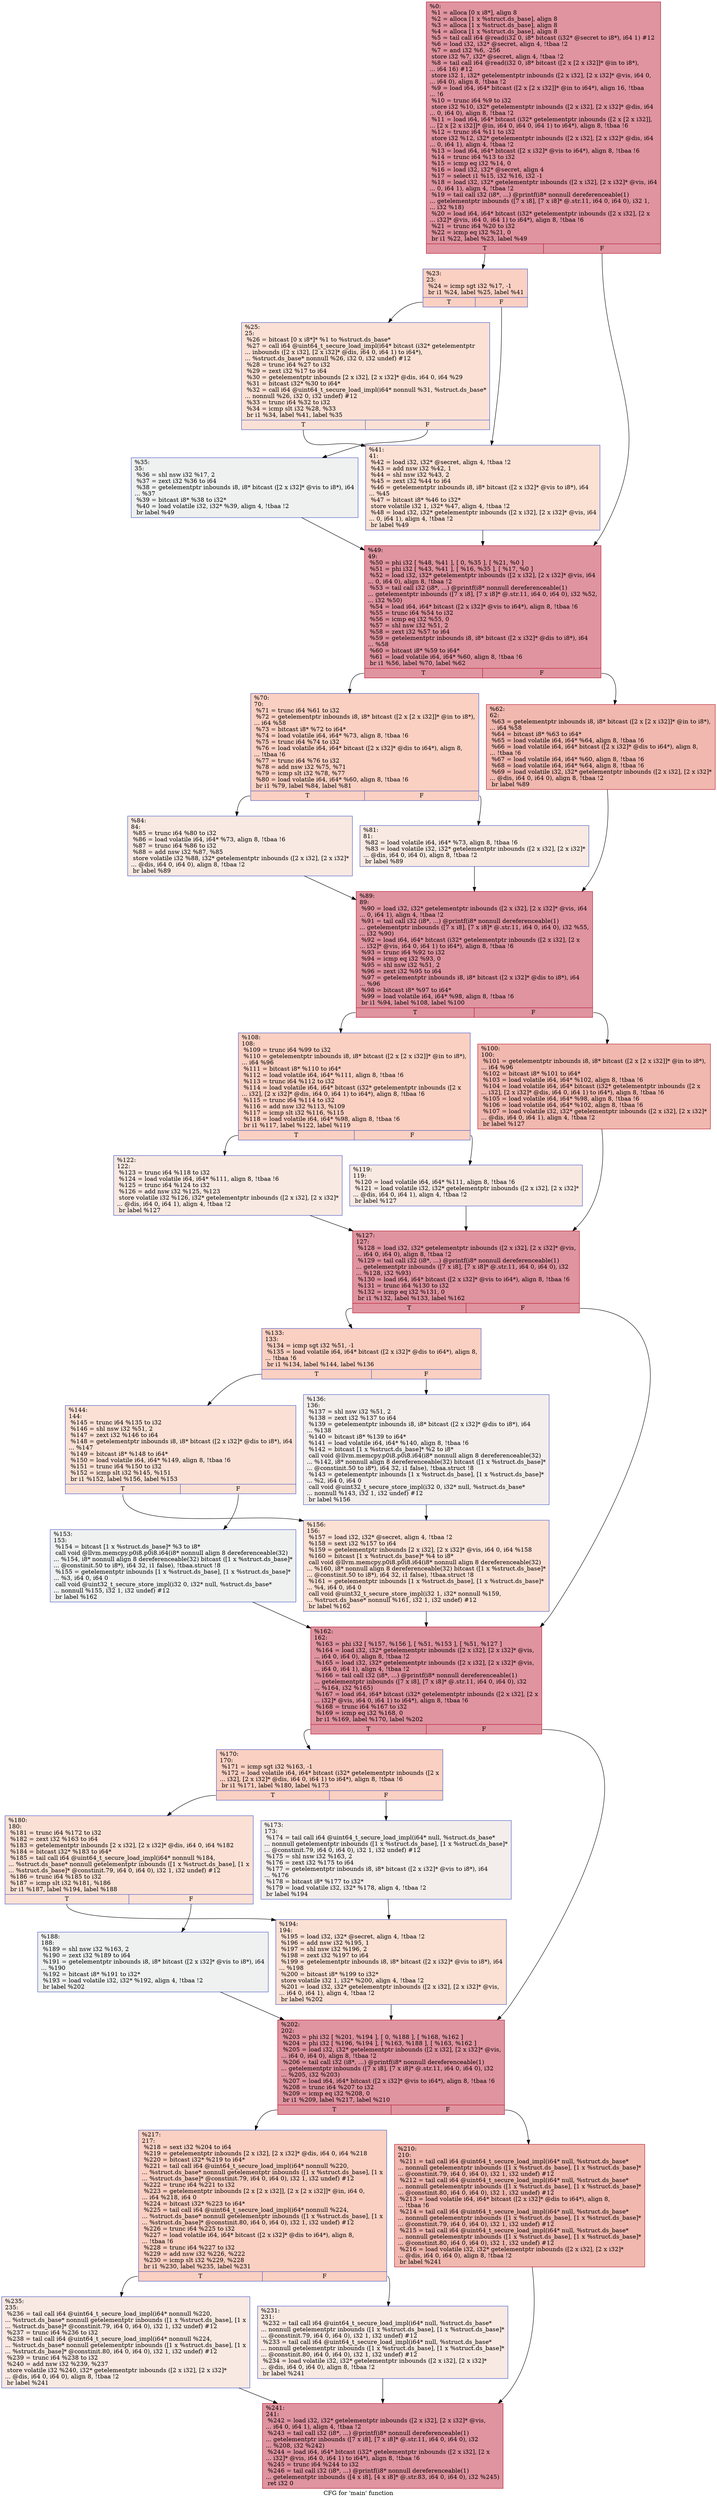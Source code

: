 digraph "CFG for 'main' function" {
	label="CFG for 'main' function";

	Node0x529220 [shape=record,color="#b70d28ff", style=filled, fillcolor="#b70d2870",label="{%0:\l  %1 = alloca [0 x i8*], align 8\l  %2 = alloca [1 x %struct.ds_base], align 8\l  %3 = alloca [1 x %struct.ds_base], align 8\l  %4 = alloca [1 x %struct.ds_base], align 8\l  %5 = tail call i64 @read(i32 0, i8* bitcast (i32* @secret to i8*), i64 1) #12\l  %6 = load i32, i32* @secret, align 4, !tbaa !2\l  %7 = and i32 %6, -256\l  store i32 %7, i32* @secret, align 4, !tbaa !2\l  %8 = tail call i64 @read(i32 0, i8* bitcast ([2 x [2 x i32]]* @in to i8*),\l... i64 16) #12\l  store i32 1, i32* getelementptr inbounds ([2 x i32], [2 x i32]* @vis, i64 0,\l... i64 0), align 8, !tbaa !2\l  %9 = load i64, i64* bitcast ([2 x [2 x i32]]* @in to i64*), align 16, !tbaa\l... !6\l  %10 = trunc i64 %9 to i32\l  store i32 %10, i32* getelementptr inbounds ([2 x i32], [2 x i32]* @dis, i64\l... 0, i64 0), align 8, !tbaa !2\l  %11 = load i64, i64* bitcast (i32* getelementptr inbounds ([2 x [2 x i32]],\l... [2 x [2 x i32]]* @in, i64 0, i64 0, i64 1) to i64*), align 8, !tbaa !6\l  %12 = trunc i64 %11 to i32\l  store i32 %12, i32* getelementptr inbounds ([2 x i32], [2 x i32]* @dis, i64\l... 0, i64 1), align 4, !tbaa !2\l  %13 = load i64, i64* bitcast ([2 x i32]* @vis to i64*), align 8, !tbaa !6\l  %14 = trunc i64 %13 to i32\l  %15 = icmp eq i32 %14, 0\l  %16 = load i32, i32* @secret, align 4\l  %17 = select i1 %15, i32 %16, i32 -1\l  %18 = load i32, i32* getelementptr inbounds ([2 x i32], [2 x i32]* @vis, i64\l... 0, i64 1), align 4, !tbaa !2\l  %19 = tail call i32 (i8*, ...) @printf(i8* nonnull dereferenceable(1)\l... getelementptr inbounds ([7 x i8], [7 x i8]* @.str.11, i64 0, i64 0), i32 1,\l... i32 %18)\l  %20 = load i64, i64* bitcast (i32* getelementptr inbounds ([2 x i32], [2 x\l... i32]* @vis, i64 0, i64 1) to i64*), align 8, !tbaa !6\l  %21 = trunc i64 %20 to i32\l  %22 = icmp eq i32 %21, 0\l  br i1 %22, label %23, label %49\l|{<s0>T|<s1>F}}"];
	Node0x529220:s0 -> Node0x51a9b0;
	Node0x529220:s1 -> Node0x51aa40;
	Node0x51a9b0 [shape=record,color="#3d50c3ff", style=filled, fillcolor="#f3947570",label="{%23:\l23:                                               \l  %24 = icmp sgt i32 %17, -1\l  br i1 %24, label %25, label %41\l|{<s0>T|<s1>F}}"];
	Node0x51a9b0:s0 -> Node0x51ac10;
	Node0x51a9b0:s1 -> Node0x51ac60;
	Node0x51ac10 [shape=record,color="#3d50c3ff", style=filled, fillcolor="#f7bca170",label="{%25:\l25:                                               \l  %26 = bitcast [0 x i8*]* %1 to %struct.ds_base*\l  %27 = call i64 @uint64_t_secure_load_impl(i64* bitcast (i32* getelementptr\l... inbounds ([2 x i32], [2 x i32]* @dis, i64 0, i64 1) to i64*),\l... %struct.ds_base* nonnull %26, i32 0, i32 undef) #12\l  %28 = trunc i64 %27 to i32\l  %29 = zext i32 %17 to i64\l  %30 = getelementptr inbounds [2 x i32], [2 x i32]* @dis, i64 0, i64 %29\l  %31 = bitcast i32* %30 to i64*\l  %32 = call i64 @uint64_t_secure_load_impl(i64* nonnull %31, %struct.ds_base*\l... nonnull %26, i32 0, i32 undef) #12\l  %33 = trunc i64 %32 to i32\l  %34 = icmp slt i32 %28, %33\l  br i1 %34, label %41, label %35\l|{<s0>T|<s1>F}}"];
	Node0x51ac10:s0 -> Node0x51ac60;
	Node0x51ac10:s1 -> Node0x52c7b0;
	Node0x52c7b0 [shape=record,color="#3d50c3ff", style=filled, fillcolor="#dbdcde70",label="{%35:\l35:                                               \l  %36 = shl nsw i32 %17, 2\l  %37 = zext i32 %36 to i64\l  %38 = getelementptr inbounds i8, i8* bitcast ([2 x i32]* @vis to i8*), i64\l... %37\l  %39 = bitcast i8* %38 to i32*\l  %40 = load volatile i32, i32* %39, align 4, !tbaa !2\l  br label %49\l}"];
	Node0x52c7b0 -> Node0x51aa40;
	Node0x51ac60 [shape=record,color="#3d50c3ff", style=filled, fillcolor="#f7b99e70",label="{%41:\l41:                                               \l  %42 = load i32, i32* @secret, align 4, !tbaa !2\l  %43 = add nsw i32 %42, 1\l  %44 = shl nsw i32 %43, 2\l  %45 = zext i32 %44 to i64\l  %46 = getelementptr inbounds i8, i8* bitcast ([2 x i32]* @vis to i8*), i64\l... %45\l  %47 = bitcast i8* %46 to i32*\l  store volatile i32 1, i32* %47, align 4, !tbaa !2\l  %48 = load i32, i32* getelementptr inbounds ([2 x i32], [2 x i32]* @vis, i64\l... 0, i64 1), align 4, !tbaa !2\l  br label %49\l}"];
	Node0x51ac60 -> Node0x51aa40;
	Node0x51aa40 [shape=record,color="#b70d28ff", style=filled, fillcolor="#b70d2870",label="{%49:\l49:                                               \l  %50 = phi i32 [ %48, %41 ], [ 0, %35 ], [ %21, %0 ]\l  %51 = phi i32 [ %43, %41 ], [ %16, %35 ], [ %17, %0 ]\l  %52 = load i32, i32* getelementptr inbounds ([2 x i32], [2 x i32]* @vis, i64\l... 0, i64 0), align 8, !tbaa !2\l  %53 = tail call i32 (i8*, ...) @printf(i8* nonnull dereferenceable(1)\l... getelementptr inbounds ([7 x i8], [7 x i8]* @.str.11, i64 0, i64 0), i32 %52,\l... i32 %50)\l  %54 = load i64, i64* bitcast ([2 x i32]* @vis to i64*), align 8, !tbaa !6\l  %55 = trunc i64 %54 to i32\l  %56 = icmp eq i32 %55, 0\l  %57 = shl nsw i32 %51, 2\l  %58 = zext i32 %57 to i64\l  %59 = getelementptr inbounds i8, i8* bitcast ([2 x i32]* @dis to i8*), i64\l... %58\l  %60 = bitcast i8* %59 to i64*\l  %61 = load volatile i64, i64* %60, align 8, !tbaa !6\l  br i1 %56, label %70, label %62\l|{<s0>T|<s1>F}}"];
	Node0x51aa40:s0 -> Node0x52d790;
	Node0x51aa40:s1 -> Node0x52d7e0;
	Node0x52d7e0 [shape=record,color="#b70d28ff", style=filled, fillcolor="#dc5d4a70",label="{%62:\l62:                                               \l  %63 = getelementptr inbounds i8, i8* bitcast ([2 x [2 x i32]]* @in to i8*),\l... i64 %58\l  %64 = bitcast i8* %63 to i64*\l  %65 = load volatile i64, i64* %64, align 8, !tbaa !6\l  %66 = load volatile i64, i64* bitcast ([2 x i32]* @dis to i64*), align 8,\l... !tbaa !6\l  %67 = load volatile i64, i64* %60, align 8, !tbaa !6\l  %68 = load volatile i64, i64* %64, align 8, !tbaa !6\l  %69 = load volatile i32, i32* getelementptr inbounds ([2 x i32], [2 x i32]*\l... @dis, i64 0, i64 0), align 8, !tbaa !2\l  br label %89\l}"];
	Node0x52d7e0 -> Node0x52e030;
	Node0x52d790 [shape=record,color="#3d50c3ff", style=filled, fillcolor="#f3947570",label="{%70:\l70:                                               \l  %71 = trunc i64 %61 to i32\l  %72 = getelementptr inbounds i8, i8* bitcast ([2 x [2 x i32]]* @in to i8*),\l... i64 %58\l  %73 = bitcast i8* %72 to i64*\l  %74 = load volatile i64, i64* %73, align 8, !tbaa !6\l  %75 = trunc i64 %74 to i32\l  %76 = load volatile i64, i64* bitcast ([2 x i32]* @dis to i64*), align 8,\l... !tbaa !6\l  %77 = trunc i64 %76 to i32\l  %78 = add nsw i32 %75, %71\l  %79 = icmp slt i32 %78, %77\l  %80 = load volatile i64, i64* %60, align 8, !tbaa !6\l  br i1 %79, label %84, label %81\l|{<s0>T|<s1>F}}"];
	Node0x52d790:s0 -> Node0x52e5c0;
	Node0x52d790:s1 -> Node0x52e610;
	Node0x52e610 [shape=record,color="#3d50c3ff", style=filled, fillcolor="#efcebd70",label="{%81:\l81:                                               \l  %82 = load volatile i64, i64* %73, align 8, !tbaa !6\l  %83 = load volatile i32, i32* getelementptr inbounds ([2 x i32], [2 x i32]*\l... @dis, i64 0, i64 0), align 8, !tbaa !2\l  br label %89\l}"];
	Node0x52e610 -> Node0x52e030;
	Node0x52e5c0 [shape=record,color="#3d50c3ff", style=filled, fillcolor="#efcebd70",label="{%84:\l84:                                               \l  %85 = trunc i64 %80 to i32\l  %86 = load volatile i64, i64* %73, align 8, !tbaa !6\l  %87 = trunc i64 %86 to i32\l  %88 = add nsw i32 %87, %85\l  store volatile i32 %88, i32* getelementptr inbounds ([2 x i32], [2 x i32]*\l... @dis, i64 0, i64 0), align 8, !tbaa !2\l  br label %89\l}"];
	Node0x52e5c0 -> Node0x52e030;
	Node0x52e030 [shape=record,color="#b70d28ff", style=filled, fillcolor="#b70d2870",label="{%89:\l89:                                               \l  %90 = load i32, i32* getelementptr inbounds ([2 x i32], [2 x i32]* @vis, i64\l... 0, i64 1), align 4, !tbaa !2\l  %91 = tail call i32 (i8*, ...) @printf(i8* nonnull dereferenceable(1)\l... getelementptr inbounds ([7 x i8], [7 x i8]* @.str.11, i64 0, i64 0), i32 %55,\l... i32 %90)\l  %92 = load i64, i64* bitcast (i32* getelementptr inbounds ([2 x i32], [2 x\l... i32]* @vis, i64 0, i64 1) to i64*), align 8, !tbaa !6\l  %93 = trunc i64 %92 to i32\l  %94 = icmp eq i32 %93, 0\l  %95 = shl nsw i32 %51, 2\l  %96 = zext i32 %95 to i64\l  %97 = getelementptr inbounds i8, i8* bitcast ([2 x i32]* @dis to i8*), i64\l... %96\l  %98 = bitcast i8* %97 to i64*\l  %99 = load volatile i64, i64* %98, align 8, !tbaa !6\l  br i1 %94, label %108, label %100\l|{<s0>T|<s1>F}}"];
	Node0x52e030:s0 -> Node0x52f110;
	Node0x52e030:s1 -> Node0x52f160;
	Node0x52f160 [shape=record,color="#b70d28ff", style=filled, fillcolor="#dc5d4a70",label="{%100:\l100:                                              \l  %101 = getelementptr inbounds i8, i8* bitcast ([2 x [2 x i32]]* @in to i8*),\l... i64 %96\l  %102 = bitcast i8* %101 to i64*\l  %103 = load volatile i64, i64* %102, align 8, !tbaa !6\l  %104 = load volatile i64, i64* bitcast (i32* getelementptr inbounds ([2 x\l... i32], [2 x i32]* @dis, i64 0, i64 1) to i64*), align 8, !tbaa !6\l  %105 = load volatile i64, i64* %98, align 8, !tbaa !6\l  %106 = load volatile i64, i64* %102, align 8, !tbaa !6\l  %107 = load volatile i32, i32* getelementptr inbounds ([2 x i32], [2 x i32]*\l... @dis, i64 0, i64 1), align 4, !tbaa !2\l  br label %127\l}"];
	Node0x52f160 -> Node0x52f5a0;
	Node0x52f110 [shape=record,color="#3d50c3ff", style=filled, fillcolor="#f3947570",label="{%108:\l108:                                              \l  %109 = trunc i64 %99 to i32\l  %110 = getelementptr inbounds i8, i8* bitcast ([2 x [2 x i32]]* @in to i8*),\l... i64 %96\l  %111 = bitcast i8* %110 to i64*\l  %112 = load volatile i64, i64* %111, align 8, !tbaa !6\l  %113 = trunc i64 %112 to i32\l  %114 = load volatile i64, i64* bitcast (i32* getelementptr inbounds ([2 x\l... i32], [2 x i32]* @dis, i64 0, i64 1) to i64*), align 8, !tbaa !6\l  %115 = trunc i64 %114 to i32\l  %116 = add nsw i32 %113, %109\l  %117 = icmp slt i32 %116, %115\l  %118 = load volatile i64, i64* %98, align 8, !tbaa !6\l  br i1 %117, label %122, label %119\l|{<s0>T|<s1>F}}"];
	Node0x52f110:s0 -> Node0x52fb30;
	Node0x52f110:s1 -> Node0x52fb80;
	Node0x52fb80 [shape=record,color="#3d50c3ff", style=filled, fillcolor="#efcebd70",label="{%119:\l119:                                              \l  %120 = load volatile i64, i64* %111, align 8, !tbaa !6\l  %121 = load volatile i32, i32* getelementptr inbounds ([2 x i32], [2 x i32]*\l... @dis, i64 0, i64 1), align 4, !tbaa !2\l  br label %127\l}"];
	Node0x52fb80 -> Node0x52f5a0;
	Node0x52fb30 [shape=record,color="#3d50c3ff", style=filled, fillcolor="#efcebd70",label="{%122:\l122:                                              \l  %123 = trunc i64 %118 to i32\l  %124 = load volatile i64, i64* %111, align 8, !tbaa !6\l  %125 = trunc i64 %124 to i32\l  %126 = add nsw i32 %125, %123\l  store volatile i32 %126, i32* getelementptr inbounds ([2 x i32], [2 x i32]*\l... @dis, i64 0, i64 1), align 4, !tbaa !2\l  br label %127\l}"];
	Node0x52fb30 -> Node0x52f5a0;
	Node0x52f5a0 [shape=record,color="#b70d28ff", style=filled, fillcolor="#b70d2870",label="{%127:\l127:                                              \l  %128 = load i32, i32* getelementptr inbounds ([2 x i32], [2 x i32]* @vis,\l... i64 0, i64 0), align 8, !tbaa !2\l  %129 = tail call i32 (i8*, ...) @printf(i8* nonnull dereferenceable(1)\l... getelementptr inbounds ([7 x i8], [7 x i8]* @.str.11, i64 0, i64 0), i32\l... %128, i32 %93)\l  %130 = load i64, i64* bitcast ([2 x i32]* @vis to i64*), align 8, !tbaa !6\l  %131 = trunc i64 %130 to i32\l  %132 = icmp eq i32 %131, 0\l  br i1 %132, label %133, label %162\l|{<s0>T|<s1>F}}"];
	Node0x52f5a0:s0 -> Node0x530bd0;
	Node0x52f5a0:s1 -> Node0x530c20;
	Node0x530bd0 [shape=record,color="#3d50c3ff", style=filled, fillcolor="#f3947570",label="{%133:\l133:                                              \l  %134 = icmp sgt i32 %51, -1\l  %135 = load volatile i64, i64* bitcast ([2 x i32]* @dis to i64*), align 8,\l... !tbaa !6\l  br i1 %134, label %144, label %136\l|{<s0>T|<s1>F}}"];
	Node0x530bd0:s0 -> Node0x530e20;
	Node0x530bd0:s1 -> Node0x530e70;
	Node0x530e70 [shape=record,color="#3d50c3ff", style=filled, fillcolor="#e3d9d370",label="{%136:\l136:                                              \l  %137 = shl nsw i32 %51, 2\l  %138 = zext i32 %137 to i64\l  %139 = getelementptr inbounds i8, i8* bitcast ([2 x i32]* @dis to i8*), i64\l... %138\l  %140 = bitcast i8* %139 to i64*\l  %141 = load volatile i64, i64* %140, align 8, !tbaa !6\l  %142 = bitcast [1 x %struct.ds_base]* %2 to i8*\l  call void @llvm.memcpy.p0i8.p0i8.i64(i8* nonnull align 8 dereferenceable(32)\l... %142, i8* nonnull align 8 dereferenceable(32) bitcast ([1 x %struct.ds_base]*\l... @constinit.50 to i8*), i64 32, i1 false), !tbaa.struct !8\l  %143 = getelementptr inbounds [1 x %struct.ds_base], [1 x %struct.ds_base]*\l... %2, i64 0, i64 0\l  call void @uint32_t_secure_store_impl(i32 0, i32* null, %struct.ds_base*\l... nonnull %143, i32 1, i32 undef) #12\l  br label %156\l}"];
	Node0x530e70 -> Node0x532900;
	Node0x530e20 [shape=record,color="#3d50c3ff", style=filled, fillcolor="#f7bca170",label="{%144:\l144:                                              \l  %145 = trunc i64 %135 to i32\l  %146 = shl nsw i32 %51, 2\l  %147 = zext i32 %146 to i64\l  %148 = getelementptr inbounds i8, i8* bitcast ([2 x i32]* @dis to i8*), i64\l... %147\l  %149 = bitcast i8* %148 to i64*\l  %150 = load volatile i64, i64* %149, align 8, !tbaa !6\l  %151 = trunc i64 %150 to i32\l  %152 = icmp slt i32 %145, %151\l  br i1 %152, label %156, label %153\l|{<s0>T|<s1>F}}"];
	Node0x530e20:s0 -> Node0x532900;
	Node0x530e20:s1 -> Node0x533610;
	Node0x533610 [shape=record,color="#3d50c3ff", style=filled, fillcolor="#dbdcde70",label="{%153:\l153:                                              \l  %154 = bitcast [1 x %struct.ds_base]* %3 to i8*\l  call void @llvm.memcpy.p0i8.p0i8.i64(i8* nonnull align 8 dereferenceable(32)\l... %154, i8* nonnull align 8 dereferenceable(32) bitcast ([1 x %struct.ds_base]*\l... @constinit.50 to i8*), i64 32, i1 false), !tbaa.struct !8\l  %155 = getelementptr inbounds [1 x %struct.ds_base], [1 x %struct.ds_base]*\l... %3, i64 0, i64 0\l  call void @uint32_t_secure_store_impl(i32 0, i32* null, %struct.ds_base*\l... nonnull %155, i32 1, i32 undef) #12\l  br label %162\l}"];
	Node0x533610 -> Node0x530c20;
	Node0x532900 [shape=record,color="#3d50c3ff", style=filled, fillcolor="#f7b99e70",label="{%156:\l156:                                              \l  %157 = load i32, i32* @secret, align 4, !tbaa !2\l  %158 = sext i32 %157 to i64\l  %159 = getelementptr inbounds [2 x i32], [2 x i32]* @vis, i64 0, i64 %158\l  %160 = bitcast [1 x %struct.ds_base]* %4 to i8*\l  call void @llvm.memcpy.p0i8.p0i8.i64(i8* nonnull align 8 dereferenceable(32)\l... %160, i8* nonnull align 8 dereferenceable(32) bitcast ([1 x %struct.ds_base]*\l... @constinit.50 to i8*), i64 32, i1 false), !tbaa.struct !8\l  %161 = getelementptr inbounds [1 x %struct.ds_base], [1 x %struct.ds_base]*\l... %4, i64 0, i64 0\l  call void @uint32_t_secure_store_impl(i32 1, i32* nonnull %159,\l... %struct.ds_base* nonnull %161, i32 1, i32 undef) #12\l  br label %162\l}"];
	Node0x532900 -> Node0x530c20;
	Node0x530c20 [shape=record,color="#b70d28ff", style=filled, fillcolor="#b70d2870",label="{%162:\l162:                                              \l  %163 = phi i32 [ %157, %156 ], [ %51, %153 ], [ %51, %127 ]\l  %164 = load i32, i32* getelementptr inbounds ([2 x i32], [2 x i32]* @vis,\l... i64 0, i64 0), align 8, !tbaa !2\l  %165 = load i32, i32* getelementptr inbounds ([2 x i32], [2 x i32]* @vis,\l... i64 0, i64 1), align 4, !tbaa !2\l  %166 = tail call i32 (i8*, ...) @printf(i8* nonnull dereferenceable(1)\l... getelementptr inbounds ([7 x i8], [7 x i8]* @.str.11, i64 0, i64 0), i32\l... %164, i32 %165)\l  %167 = load i64, i64* bitcast (i32* getelementptr inbounds ([2 x i32], [2 x\l... i32]* @vis, i64 0, i64 1) to i64*), align 8, !tbaa !6\l  %168 = trunc i64 %167 to i32\l  %169 = icmp eq i32 %168, 0\l  br i1 %169, label %170, label %202\l|{<s0>T|<s1>F}}"];
	Node0x530c20:s0 -> Node0x534c10;
	Node0x530c20:s1 -> Node0x534c60;
	Node0x534c10 [shape=record,color="#3d50c3ff", style=filled, fillcolor="#f3947570",label="{%170:\l170:                                              \l  %171 = icmp sgt i32 %163, -1\l  %172 = load volatile i64, i64* bitcast (i32* getelementptr inbounds ([2 x\l... i32], [2 x i32]* @dis, i64 0, i64 1) to i64*), align 8, !tbaa !6\l  br i1 %171, label %180, label %173\l|{<s0>T|<s1>F}}"];
	Node0x534c10:s0 -> Node0x534e60;
	Node0x534c10:s1 -> Node0x534eb0;
	Node0x534eb0 [shape=record,color="#3d50c3ff", style=filled, fillcolor="#e3d9d370",label="{%173:\l173:                                              \l  %174 = tail call i64 @uint64_t_secure_load_impl(i64* null, %struct.ds_base*\l... nonnull getelementptr inbounds ([1 x %struct.ds_base], [1 x %struct.ds_base]*\l... @constinit.79, i64 0, i64 0), i32 1, i32 undef) #12\l  %175 = shl nsw i32 %163, 2\l  %176 = zext i32 %175 to i64\l  %177 = getelementptr inbounds i8, i8* bitcast ([2 x i32]* @vis to i8*), i64\l... %176\l  %178 = bitcast i8* %177 to i32*\l  %179 = load volatile i32, i32* %178, align 4, !tbaa !2\l  br label %194\l}"];
	Node0x534eb0 -> Node0x535430;
	Node0x534e60 [shape=record,color="#3d50c3ff", style=filled, fillcolor="#f7bca170",label="{%180:\l180:                                              \l  %181 = trunc i64 %172 to i32\l  %182 = zext i32 %163 to i64\l  %183 = getelementptr inbounds [2 x i32], [2 x i32]* @dis, i64 0, i64 %182\l  %184 = bitcast i32* %183 to i64*\l  %185 = tail call i64 @uint64_t_secure_load_impl(i64* nonnull %184,\l... %struct.ds_base* nonnull getelementptr inbounds ([1 x %struct.ds_base], [1 x\l... %struct.ds_base]* @constinit.79, i64 0, i64 0), i32 1, i32 undef) #12\l  %186 = trunc i64 %185 to i32\l  %187 = icmp slt i32 %181, %186\l  br i1 %187, label %194, label %188\l|{<s0>T|<s1>F}}"];
	Node0x534e60:s0 -> Node0x535430;
	Node0x534e60:s1 -> Node0x535970;
	Node0x535970 [shape=record,color="#3d50c3ff", style=filled, fillcolor="#dbdcde70",label="{%188:\l188:                                              \l  %189 = shl nsw i32 %163, 2\l  %190 = zext i32 %189 to i64\l  %191 = getelementptr inbounds i8, i8* bitcast ([2 x i32]* @vis to i8*), i64\l... %190\l  %192 = bitcast i8* %191 to i32*\l  %193 = load volatile i32, i32* %192, align 4, !tbaa !2\l  br label %202\l}"];
	Node0x535970 -> Node0x534c60;
	Node0x535430 [shape=record,color="#3d50c3ff", style=filled, fillcolor="#f7b99e70",label="{%194:\l194:                                              \l  %195 = load i32, i32* @secret, align 4, !tbaa !2\l  %196 = add nsw i32 %195, 1\l  %197 = shl nsw i32 %196, 2\l  %198 = zext i32 %197 to i64\l  %199 = getelementptr inbounds i8, i8* bitcast ([2 x i32]* @vis to i8*), i64\l... %198\l  %200 = bitcast i8* %199 to i32*\l  store volatile i32 1, i32* %200, align 4, !tbaa !2\l  %201 = load i32, i32* getelementptr inbounds ([2 x i32], [2 x i32]* @vis,\l... i64 0, i64 1), align 4, !tbaa !2\l  br label %202\l}"];
	Node0x535430 -> Node0x534c60;
	Node0x534c60 [shape=record,color="#b70d28ff", style=filled, fillcolor="#b70d2870",label="{%202:\l202:                                              \l  %203 = phi i32 [ %201, %194 ], [ 0, %188 ], [ %168, %162 ]\l  %204 = phi i32 [ %196, %194 ], [ %163, %188 ], [ %163, %162 ]\l  %205 = load i32, i32* getelementptr inbounds ([2 x i32], [2 x i32]* @vis,\l... i64 0, i64 0), align 8, !tbaa !2\l  %206 = tail call i32 (i8*, ...) @printf(i8* nonnull dereferenceable(1)\l... getelementptr inbounds ([7 x i8], [7 x i8]* @.str.11, i64 0, i64 0), i32\l... %205, i32 %203)\l  %207 = load i64, i64* bitcast ([2 x i32]* @vis to i64*), align 8, !tbaa !6\l  %208 = trunc i64 %207 to i32\l  %209 = icmp eq i32 %208, 0\l  br i1 %209, label %217, label %210\l|{<s0>T|<s1>F}}"];
	Node0x534c60:s0 -> Node0x536690;
	Node0x534c60:s1 -> Node0x5366e0;
	Node0x5366e0 [shape=record,color="#b70d28ff", style=filled, fillcolor="#dc5d4a70",label="{%210:\l210:                                              \l  %211 = tail call i64 @uint64_t_secure_load_impl(i64* null, %struct.ds_base*\l... nonnull getelementptr inbounds ([1 x %struct.ds_base], [1 x %struct.ds_base]*\l... @constinit.79, i64 0, i64 0), i32 1, i32 undef) #12\l  %212 = tail call i64 @uint64_t_secure_load_impl(i64* null, %struct.ds_base*\l... nonnull getelementptr inbounds ([1 x %struct.ds_base], [1 x %struct.ds_base]*\l... @constinit.80, i64 0, i64 0), i32 1, i32 undef) #12\l  %213 = load volatile i64, i64* bitcast ([2 x i32]* @dis to i64*), align 8,\l... !tbaa !6\l  %214 = tail call i64 @uint64_t_secure_load_impl(i64* null, %struct.ds_base*\l... nonnull getelementptr inbounds ([1 x %struct.ds_base], [1 x %struct.ds_base]*\l... @constinit.79, i64 0, i64 0), i32 1, i32 undef) #12\l  %215 = tail call i64 @uint64_t_secure_load_impl(i64* null, %struct.ds_base*\l... nonnull getelementptr inbounds ([1 x %struct.ds_base], [1 x %struct.ds_base]*\l... @constinit.80, i64 0, i64 0), i32 1, i32 undef) #12\l  %216 = load volatile i32, i32* getelementptr inbounds ([2 x i32], [2 x i32]*\l... @dis, i64 0, i64 0), align 8, !tbaa !2\l  br label %241\l}"];
	Node0x5366e0 -> Node0x536f10;
	Node0x536690 [shape=record,color="#3d50c3ff", style=filled, fillcolor="#f3947570",label="{%217:\l217:                                              \l  %218 = sext i32 %204 to i64\l  %219 = getelementptr inbounds [2 x i32], [2 x i32]* @dis, i64 0, i64 %218\l  %220 = bitcast i32* %219 to i64*\l  %221 = tail call i64 @uint64_t_secure_load_impl(i64* nonnull %220,\l... %struct.ds_base* nonnull getelementptr inbounds ([1 x %struct.ds_base], [1 x\l... %struct.ds_base]* @constinit.79, i64 0, i64 0), i32 1, i32 undef) #12\l  %222 = trunc i64 %221 to i32\l  %223 = getelementptr inbounds [2 x [2 x i32]], [2 x [2 x i32]]* @in, i64 0,\l... i64 %218, i64 0\l  %224 = bitcast i32* %223 to i64*\l  %225 = tail call i64 @uint64_t_secure_load_impl(i64* nonnull %224,\l... %struct.ds_base* nonnull getelementptr inbounds ([1 x %struct.ds_base], [1 x\l... %struct.ds_base]* @constinit.80, i64 0, i64 0), i32 1, i32 undef) #12\l  %226 = trunc i64 %225 to i32\l  %227 = load volatile i64, i64* bitcast ([2 x i32]* @dis to i64*), align 8,\l... !tbaa !6\l  %228 = trunc i64 %227 to i32\l  %229 = add nsw i32 %226, %222\l  %230 = icmp slt i32 %229, %228\l  br i1 %230, label %235, label %231\l|{<s0>T|<s1>F}}"];
	Node0x536690:s0 -> Node0x537880;
	Node0x536690:s1 -> Node0x5378d0;
	Node0x5378d0 [shape=record,color="#3d50c3ff", style=filled, fillcolor="#efcebd70",label="{%231:\l231:                                              \l  %232 = tail call i64 @uint64_t_secure_load_impl(i64* null, %struct.ds_base*\l... nonnull getelementptr inbounds ([1 x %struct.ds_base], [1 x %struct.ds_base]*\l... @constinit.79, i64 0, i64 0), i32 1, i32 undef) #12\l  %233 = tail call i64 @uint64_t_secure_load_impl(i64* null, %struct.ds_base*\l... nonnull getelementptr inbounds ([1 x %struct.ds_base], [1 x %struct.ds_base]*\l... @constinit.80, i64 0, i64 0), i32 1, i32 undef) #12\l  %234 = load volatile i32, i32* getelementptr inbounds ([2 x i32], [2 x i32]*\l... @dis, i64 0, i64 0), align 8, !tbaa !2\l  br label %241\l}"];
	Node0x5378d0 -> Node0x536f10;
	Node0x537880 [shape=record,color="#3d50c3ff", style=filled, fillcolor="#efcebd70",label="{%235:\l235:                                              \l  %236 = tail call i64 @uint64_t_secure_load_impl(i64* nonnull %220,\l... %struct.ds_base* nonnull getelementptr inbounds ([1 x %struct.ds_base], [1 x\l... %struct.ds_base]* @constinit.79, i64 0, i64 0), i32 1, i32 undef) #12\l  %237 = trunc i64 %236 to i32\l  %238 = tail call i64 @uint64_t_secure_load_impl(i64* nonnull %224,\l... %struct.ds_base* nonnull getelementptr inbounds ([1 x %struct.ds_base], [1 x\l... %struct.ds_base]* @constinit.80, i64 0, i64 0), i32 1, i32 undef) #12\l  %239 = trunc i64 %238 to i32\l  %240 = add nsw i32 %239, %237\l  store volatile i32 %240, i32* getelementptr inbounds ([2 x i32], [2 x i32]*\l... @dis, i64 0, i64 0), align 8, !tbaa !2\l  br label %241\l}"];
	Node0x537880 -> Node0x536f10;
	Node0x536f10 [shape=record,color="#b70d28ff", style=filled, fillcolor="#b70d2870",label="{%241:\l241:                                              \l  %242 = load i32, i32* getelementptr inbounds ([2 x i32], [2 x i32]* @vis,\l... i64 0, i64 1), align 4, !tbaa !2\l  %243 = tail call i32 (i8*, ...) @printf(i8* nonnull dereferenceable(1)\l... getelementptr inbounds ([7 x i8], [7 x i8]* @.str.11, i64 0, i64 0), i32\l... %208, i32 %242)\l  %244 = load i64, i64* bitcast (i32* getelementptr inbounds ([2 x i32], [2 x\l... i32]* @vis, i64 0, i64 1) to i64*), align 8, !tbaa !6\l  %245 = trunc i64 %244 to i32\l  %246 = tail call i32 (i8*, ...) @printf(i8* nonnull dereferenceable(1)\l... getelementptr inbounds ([4 x i8], [4 x i8]* @.str.83, i64 0, i64 0), i32 %245)\l  ret i32 0\l}"];
}
